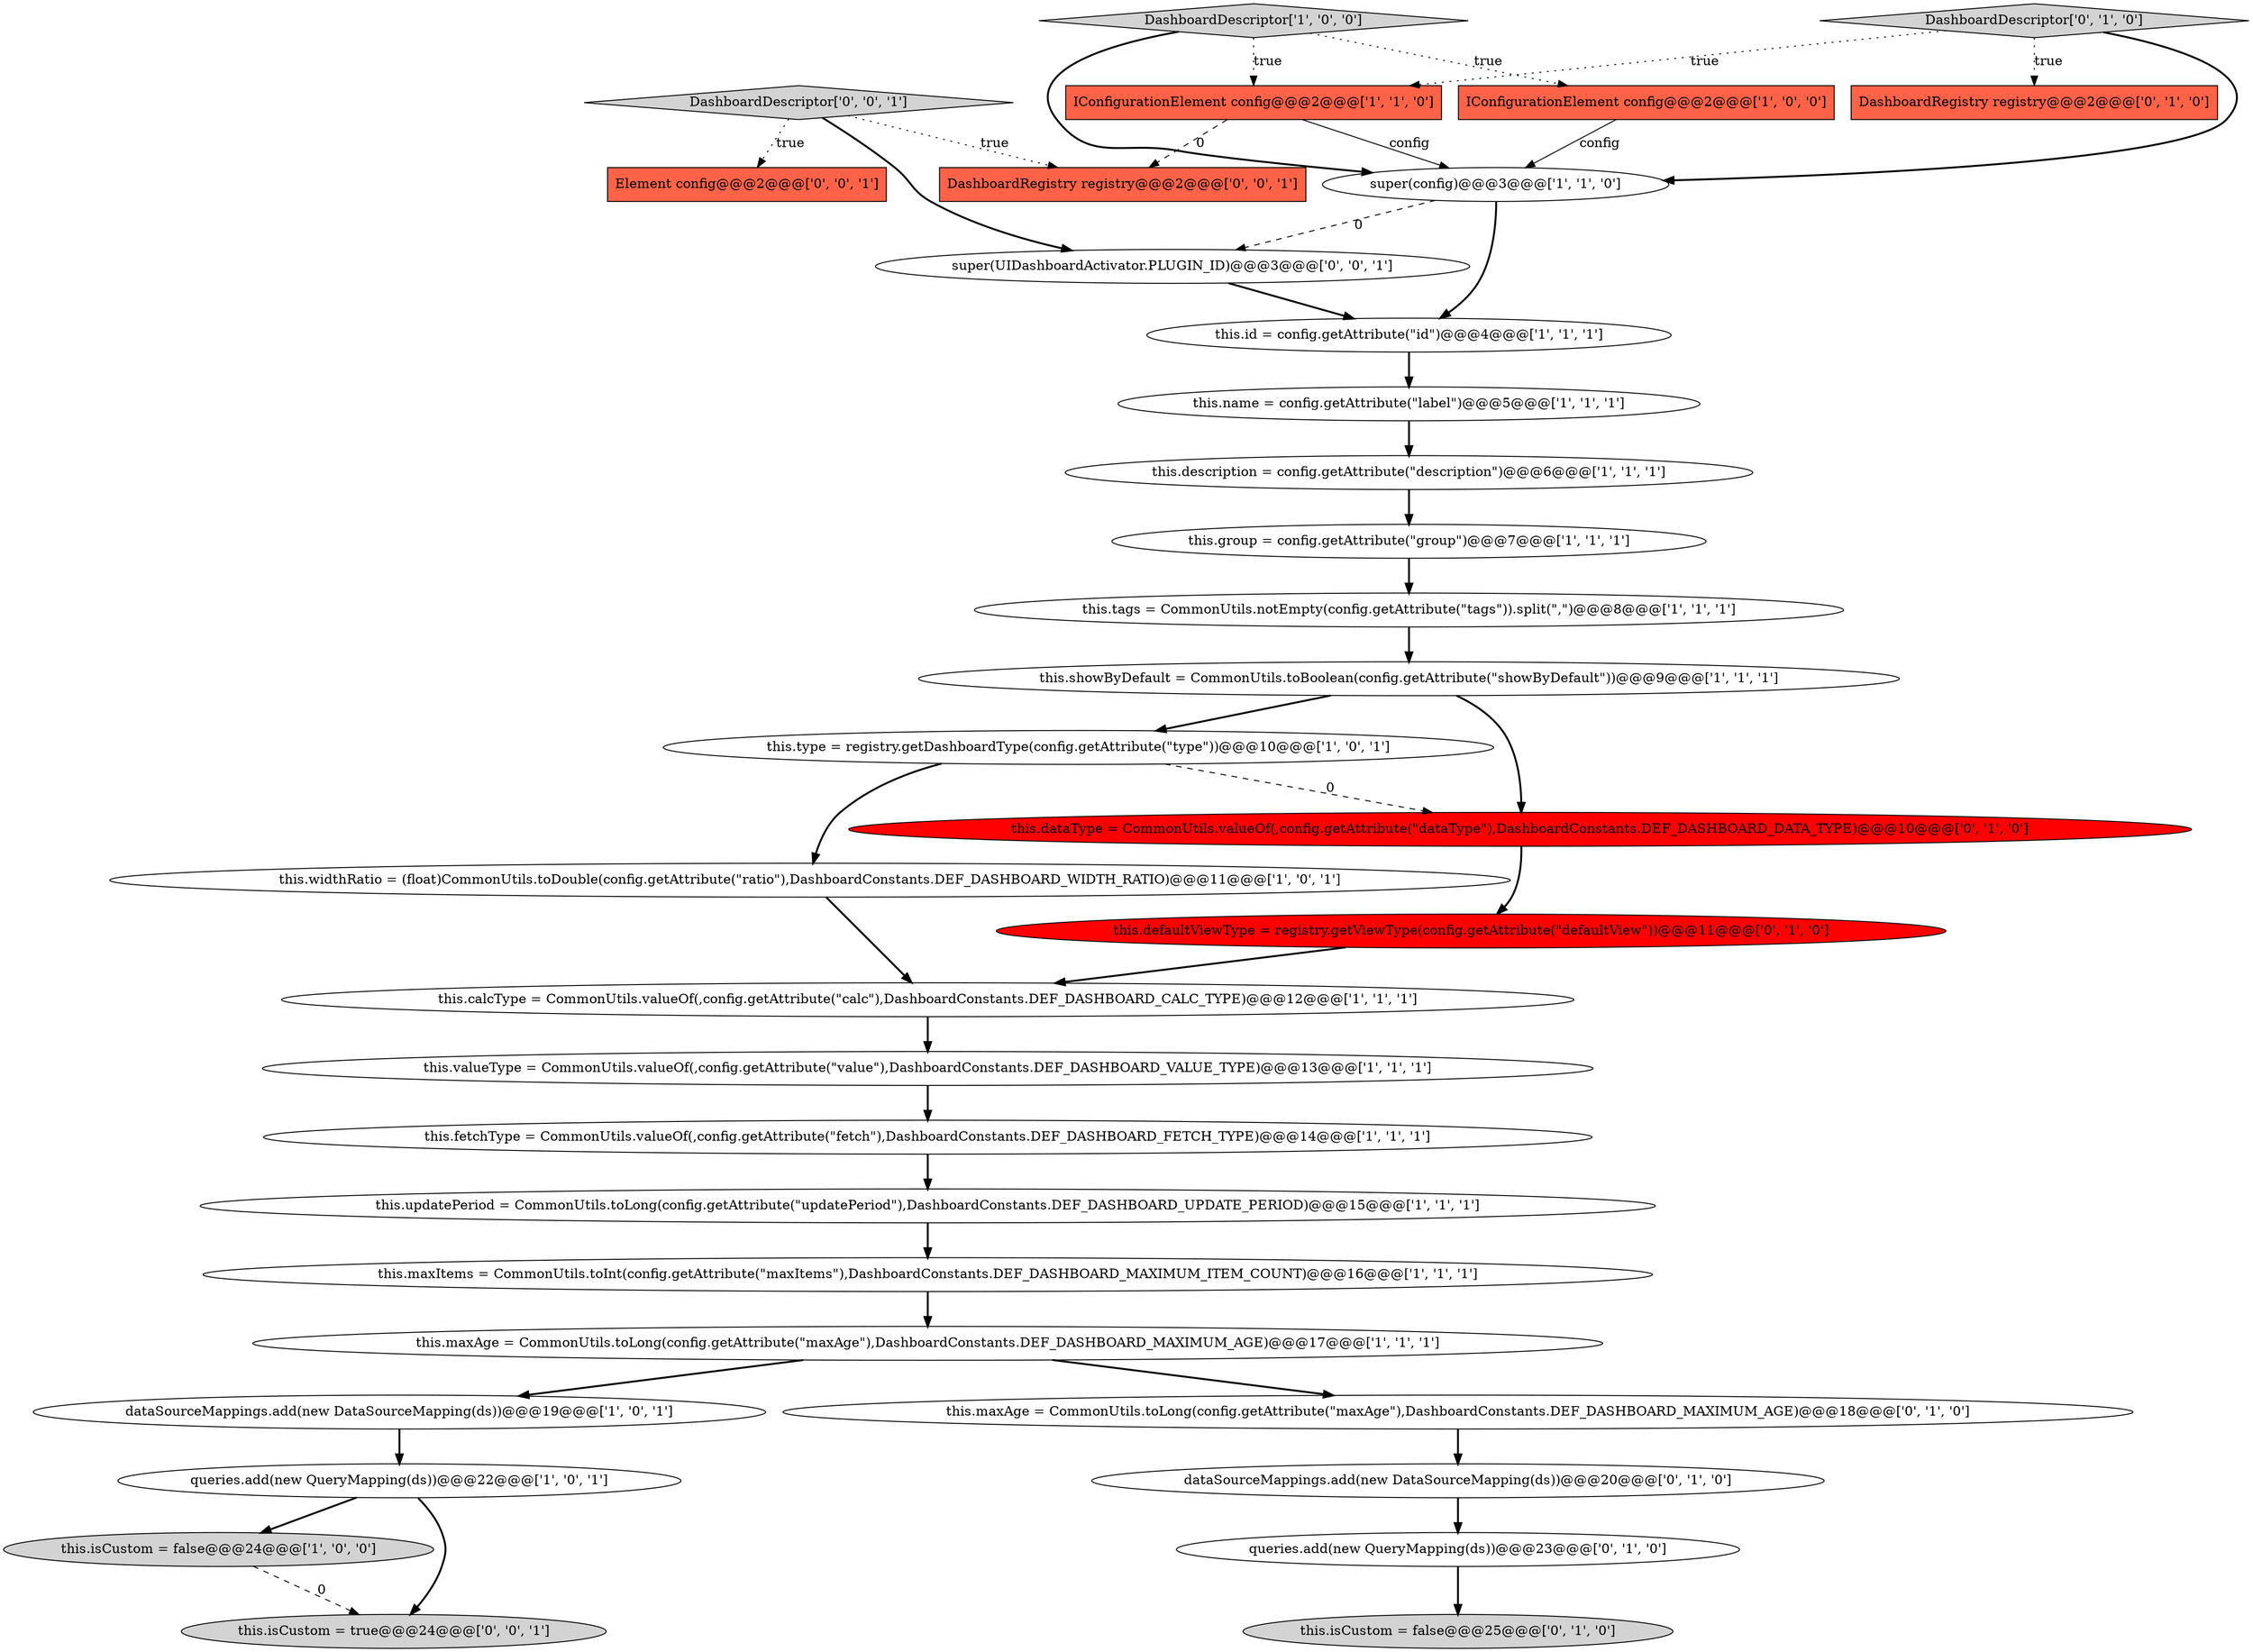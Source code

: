 digraph {
32 [style = filled, label = "DashboardDescriptor['0', '0', '1']", fillcolor = lightgray, shape = diamond image = "AAA0AAABBB3BBB"];
22 [style = filled, label = "DashboardRegistry registry@@@2@@@['0', '1', '0']", fillcolor = tomato, shape = box image = "AAA0AAABBB2BBB"];
21 [style = filled, label = "dataSourceMappings.add(new DataSourceMapping(ds))@@@20@@@['0', '1', '0']", fillcolor = white, shape = ellipse image = "AAA0AAABBB2BBB"];
5 [style = filled, label = "this.maxItems = CommonUtils.toInt(config.getAttribute(\"maxItems\"),DashboardConstants.DEF_DASHBOARD_MAXIMUM_ITEM_COUNT)@@@16@@@['1', '1', '1']", fillcolor = white, shape = ellipse image = "AAA0AAABBB1BBB"];
12 [style = filled, label = "super(config)@@@3@@@['1', '1', '0']", fillcolor = white, shape = ellipse image = "AAA0AAABBB1BBB"];
20 [style = filled, label = "IConfigurationElement config@@@2@@@['1', '1', '0']", fillcolor = tomato, shape = box image = "AAA0AAABBB1BBB"];
4 [style = filled, label = "this.group = config.getAttribute(\"group\")@@@7@@@['1', '1', '1']", fillcolor = white, shape = ellipse image = "AAA0AAABBB1BBB"];
6 [style = filled, label = "this.id = config.getAttribute(\"id\")@@@4@@@['1', '1', '1']", fillcolor = white, shape = ellipse image = "AAA0AAABBB1BBB"];
3 [style = filled, label = "this.updatePeriod = CommonUtils.toLong(config.getAttribute(\"updatePeriod\"),DashboardConstants.DEF_DASHBOARD_UPDATE_PERIOD)@@@15@@@['1', '1', '1']", fillcolor = white, shape = ellipse image = "AAA0AAABBB1BBB"];
16 [style = filled, label = "queries.add(new QueryMapping(ds))@@@22@@@['1', '0', '1']", fillcolor = white, shape = ellipse image = "AAA0AAABBB1BBB"];
1 [style = filled, label = "IConfigurationElement config@@@2@@@['1', '0', '0']", fillcolor = tomato, shape = box image = "AAA0AAABBB1BBB"];
23 [style = filled, label = "this.defaultViewType = registry.getViewType(config.getAttribute(\"defaultView\"))@@@11@@@['0', '1', '0']", fillcolor = red, shape = ellipse image = "AAA1AAABBB2BBB"];
13 [style = filled, label = "this.isCustom = false@@@24@@@['1', '0', '0']", fillcolor = lightgray, shape = ellipse image = "AAA0AAABBB1BBB"];
19 [style = filled, label = "this.description = config.getAttribute(\"description\")@@@6@@@['1', '1', '1']", fillcolor = white, shape = ellipse image = "AAA0AAABBB1BBB"];
0 [style = filled, label = "this.type = registry.getDashboardType(config.getAttribute(\"type\"))@@@10@@@['1', '0', '1']", fillcolor = white, shape = ellipse image = "AAA0AAABBB1BBB"];
17 [style = filled, label = "this.valueType = CommonUtils.valueOf(,config.getAttribute(\"value\"),DashboardConstants.DEF_DASHBOARD_VALUE_TYPE)@@@13@@@['1', '1', '1']", fillcolor = white, shape = ellipse image = "AAA0AAABBB1BBB"];
29 [style = filled, label = "Element config@@@2@@@['0', '0', '1']", fillcolor = tomato, shape = box image = "AAA0AAABBB3BBB"];
2 [style = filled, label = "this.showByDefault = CommonUtils.toBoolean(config.getAttribute(\"showByDefault\"))@@@9@@@['1', '1', '1']", fillcolor = white, shape = ellipse image = "AAA0AAABBB1BBB"];
26 [style = filled, label = "queries.add(new QueryMapping(ds))@@@23@@@['0', '1', '0']", fillcolor = white, shape = ellipse image = "AAA0AAABBB2BBB"];
7 [style = filled, label = "DashboardDescriptor['1', '0', '0']", fillcolor = lightgray, shape = diamond image = "AAA0AAABBB1BBB"];
15 [style = filled, label = "this.name = config.getAttribute(\"label\")@@@5@@@['1', '1', '1']", fillcolor = white, shape = ellipse image = "AAA0AAABBB1BBB"];
18 [style = filled, label = "this.widthRatio = (float)CommonUtils.toDouble(config.getAttribute(\"ratio\"),DashboardConstants.DEF_DASHBOARD_WIDTH_RATIO)@@@11@@@['1', '0', '1']", fillcolor = white, shape = ellipse image = "AAA0AAABBB1BBB"];
25 [style = filled, label = "this.isCustom = false@@@25@@@['0', '1', '0']", fillcolor = lightgray, shape = ellipse image = "AAA0AAABBB2BBB"];
14 [style = filled, label = "this.fetchType = CommonUtils.valueOf(,config.getAttribute(\"fetch\"),DashboardConstants.DEF_DASHBOARD_FETCH_TYPE)@@@14@@@['1', '1', '1']", fillcolor = white, shape = ellipse image = "AAA0AAABBB1BBB"];
30 [style = filled, label = "super(UIDashboardActivator.PLUGIN_ID)@@@3@@@['0', '0', '1']", fillcolor = white, shape = ellipse image = "AAA0AAABBB3BBB"];
11 [style = filled, label = "dataSourceMappings.add(new DataSourceMapping(ds))@@@19@@@['1', '0', '1']", fillcolor = white, shape = ellipse image = "AAA0AAABBB1BBB"];
24 [style = filled, label = "this.maxAge = CommonUtils.toLong(config.getAttribute(\"maxAge\"),DashboardConstants.DEF_DASHBOARD_MAXIMUM_AGE)@@@18@@@['0', '1', '0']", fillcolor = white, shape = ellipse image = "AAA0AAABBB2BBB"];
10 [style = filled, label = "this.maxAge = CommonUtils.toLong(config.getAttribute(\"maxAge\"),DashboardConstants.DEF_DASHBOARD_MAXIMUM_AGE)@@@17@@@['1', '1', '1']", fillcolor = white, shape = ellipse image = "AAA0AAABBB1BBB"];
31 [style = filled, label = "DashboardRegistry registry@@@2@@@['0', '0', '1']", fillcolor = tomato, shape = box image = "AAA0AAABBB3BBB"];
8 [style = filled, label = "this.tags = CommonUtils.notEmpty(config.getAttribute(\"tags\")).split(\",\")@@@8@@@['1', '1', '1']", fillcolor = white, shape = ellipse image = "AAA0AAABBB1BBB"];
33 [style = filled, label = "this.isCustom = true@@@24@@@['0', '0', '1']", fillcolor = lightgray, shape = ellipse image = "AAA0AAABBB3BBB"];
28 [style = filled, label = "DashboardDescriptor['0', '1', '0']", fillcolor = lightgray, shape = diamond image = "AAA0AAABBB2BBB"];
27 [style = filled, label = "this.dataType = CommonUtils.valueOf(,config.getAttribute(\"dataType\"),DashboardConstants.DEF_DASHBOARD_DATA_TYPE)@@@10@@@['0', '1', '0']", fillcolor = red, shape = ellipse image = "AAA1AAABBB2BBB"];
9 [style = filled, label = "this.calcType = CommonUtils.valueOf(,config.getAttribute(\"calc\"),DashboardConstants.DEF_DASHBOARD_CALC_TYPE)@@@12@@@['1', '1', '1']", fillcolor = white, shape = ellipse image = "AAA0AAABBB1BBB"];
14->3 [style = bold, label=""];
5->10 [style = bold, label=""];
11->16 [style = bold, label=""];
16->13 [style = bold, label=""];
1->12 [style = solid, label="config"];
7->12 [style = bold, label=""];
28->20 [style = dotted, label="true"];
10->24 [style = bold, label=""];
26->25 [style = bold, label=""];
20->31 [style = dashed, label="0"];
9->17 [style = bold, label=""];
0->27 [style = dashed, label="0"];
12->30 [style = dashed, label="0"];
28->12 [style = bold, label=""];
15->19 [style = bold, label=""];
30->6 [style = bold, label=""];
12->6 [style = bold, label=""];
32->30 [style = bold, label=""];
6->15 [style = bold, label=""];
7->20 [style = dotted, label="true"];
21->26 [style = bold, label=""];
3->5 [style = bold, label=""];
2->0 [style = bold, label=""];
8->2 [style = bold, label=""];
24->21 [style = bold, label=""];
17->14 [style = bold, label=""];
16->33 [style = bold, label=""];
18->9 [style = bold, label=""];
20->12 [style = solid, label="config"];
28->22 [style = dotted, label="true"];
2->27 [style = bold, label=""];
13->33 [style = dashed, label="0"];
4->8 [style = bold, label=""];
0->18 [style = bold, label=""];
27->23 [style = bold, label=""];
19->4 [style = bold, label=""];
32->29 [style = dotted, label="true"];
7->1 [style = dotted, label="true"];
23->9 [style = bold, label=""];
32->31 [style = dotted, label="true"];
10->11 [style = bold, label=""];
}
